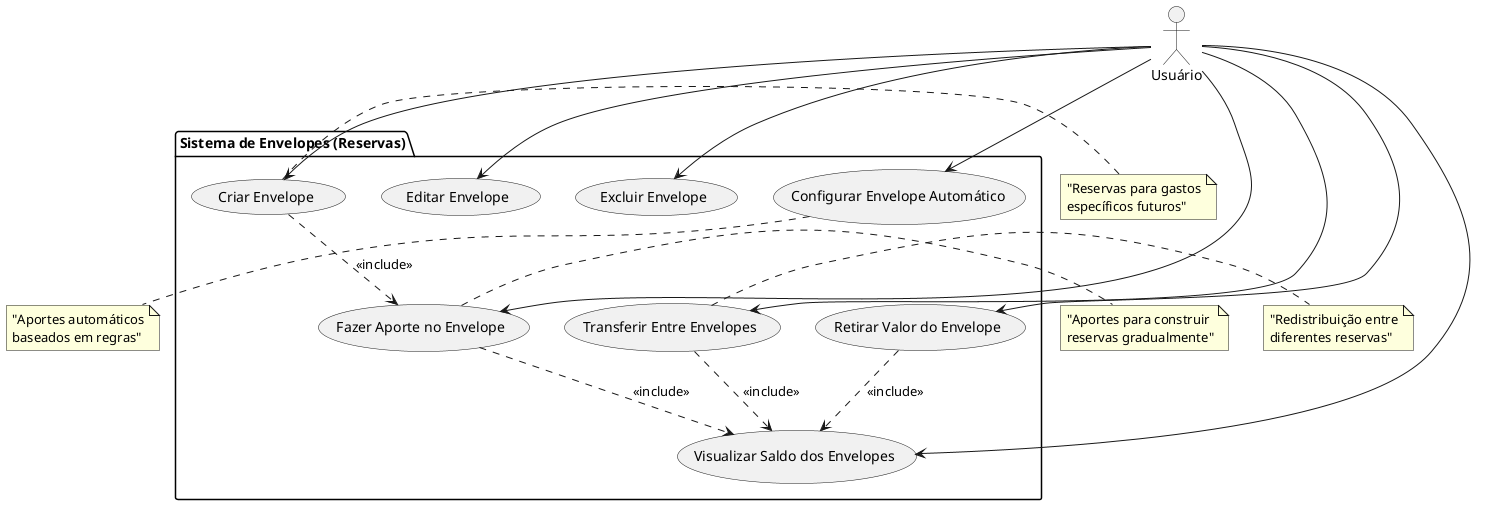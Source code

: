 @startuml
' Casos de Uso - Sistema de Envelopes (Reservas)

actor "Usuário" as User

package "Sistema de Envelopes (Reservas)" {
  usecase "Criar Envelope" as UC39
  usecase "Editar Envelope" as UC40
  usecase "Excluir Envelope" as UC41
  usecase "Fazer Aporte no Envelope" as UC42
  usecase "Retirar Valor do Envelope" as UC43
  usecase "Transferir Entre Envelopes" as UC44
  usecase "Configurar Envelope Automático" as UC45
  usecase "Visualizar Saldo dos Envelopes" as UC46
}

' === RELACIONAMENTOS ===
User --> UC39
User --> UC40
User --> UC41
User --> UC42
User --> UC43
User --> UC44
User --> UC45
User --> UC46

' === RELACIONAMENTOS ENTRE CASOS DE USO ===
UC39 ..> UC42 : <<include>>
UC42 ..> UC46 : <<include>>
UC43 ..> UC46 : <<include>>
UC44 ..> UC46 : <<include>>

note right of UC39 : "Reservas para gastos\nespecíficos futuros"
note right of UC42 : "Aportes para construir\nreservas gradualmente"
note right of UC44 : "Redistribuição entre\ndiferentes reservas"
note bottom of UC45 : "Aportes automáticos\nbaseados em regras"

@enduml

